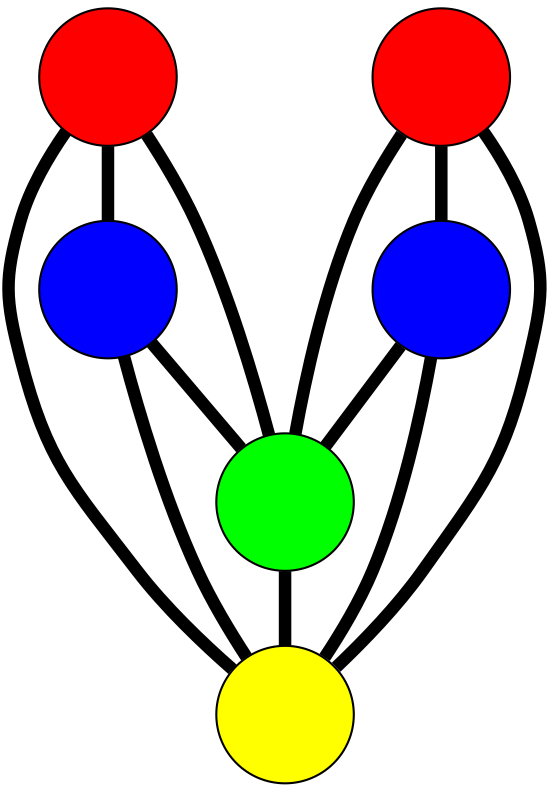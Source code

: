 graph G {
	graph [bb="-99.415,-136.18,99.051,135.68",
		overlap=false,
		sep=0.0,
		splines=true
	];
	node [color=black,
		fixedsize=true,
		fontname="Latin Modern Math",
		fontsize=42,
		height=.92,
		label="\N",
		penwidth=1,
		shape=circle,
		width=.92
	];
	edge [color=black,
		penwidth=6,
		style=bold
	];
	0	 [fillcolor=red,
		height=0.91667,
		label="",
		pos="-66.415,-82.055",
		style=filled,
		width=0.91667];
	2	 [fillcolor=blue,
		height=0.91667,
		label="",
		pos="23.833,-103.18",
		style=filled,
		width=0.91667];
	0 -- 2	 [pos="-34.089,-89.623 -25.794,-91.565 -16.87,-93.654 -8.5717,-95.597"];
	4	 [fillcolor=green,
		height=0.91667,
		label="",
		pos="37.521,-8.5086",
		style=filled,
		width=0.91667];
	0 -- 4	 [pos="-39.379,-62.924 -24.101,-52.113 -5.0562,-38.637 10.258,-27.8"];
	5	 [fillcolor=yellow,
		height=0.91667,
		label="",
		pos="-36.487,8.2853",
		style=filled,
		width=0.91667];
	0 -- 5	 [pos="-56.032,-50.712 -53.094,-41.845 -49.896,-32.19 -46.953,-23.308"];
	1	 [fillcolor=red,
		height=0.91667,
		label="",
		pos="-24.502,102.68",
		style=filled,
		width=0.91667];
	3	 [fillcolor=blue,
		height=0.91667,
		label="",
		pos="66.051,82.777",
		style=filled,
		width=0.91667];
	1 -- 3	 [pos="7.9338,95.553 16.257,93.724 25.21,91.755 33.537,89.925"];
	1 -- 4	 [pos="-8.3685,73.759 0.74831,57.415 12.113,37.041 21.252,20.657"];
	1 -- 5	 [pos="-28.66,69.933 -29.837,60.667 -31.117,50.579 -32.296,41.298"];
	2 -- 4	 [pos="28.582,-70.336 29.941,-60.936 31.422,-50.693 32.78,-41.297"];
	2 -- 5	 [pos="7.9845,-73.896 -0.88151,-57.512 -11.896,-37.158 -20.744,-20.806"];
	3 -- 4	 [pos="56.153,51.106 53.32,42.043 50.233,32.166 47.402,23.107"];
	3 -- 5	 [pos="39.111,63.205 24.039,52.256 5.3162,38.654 -9.726,27.726"];
	4 -- 5	 [pos="5.2752,-1.1914 2.1591,-0.48428 -1.0029,0.23323 -4.1202,0.94063"];
}
